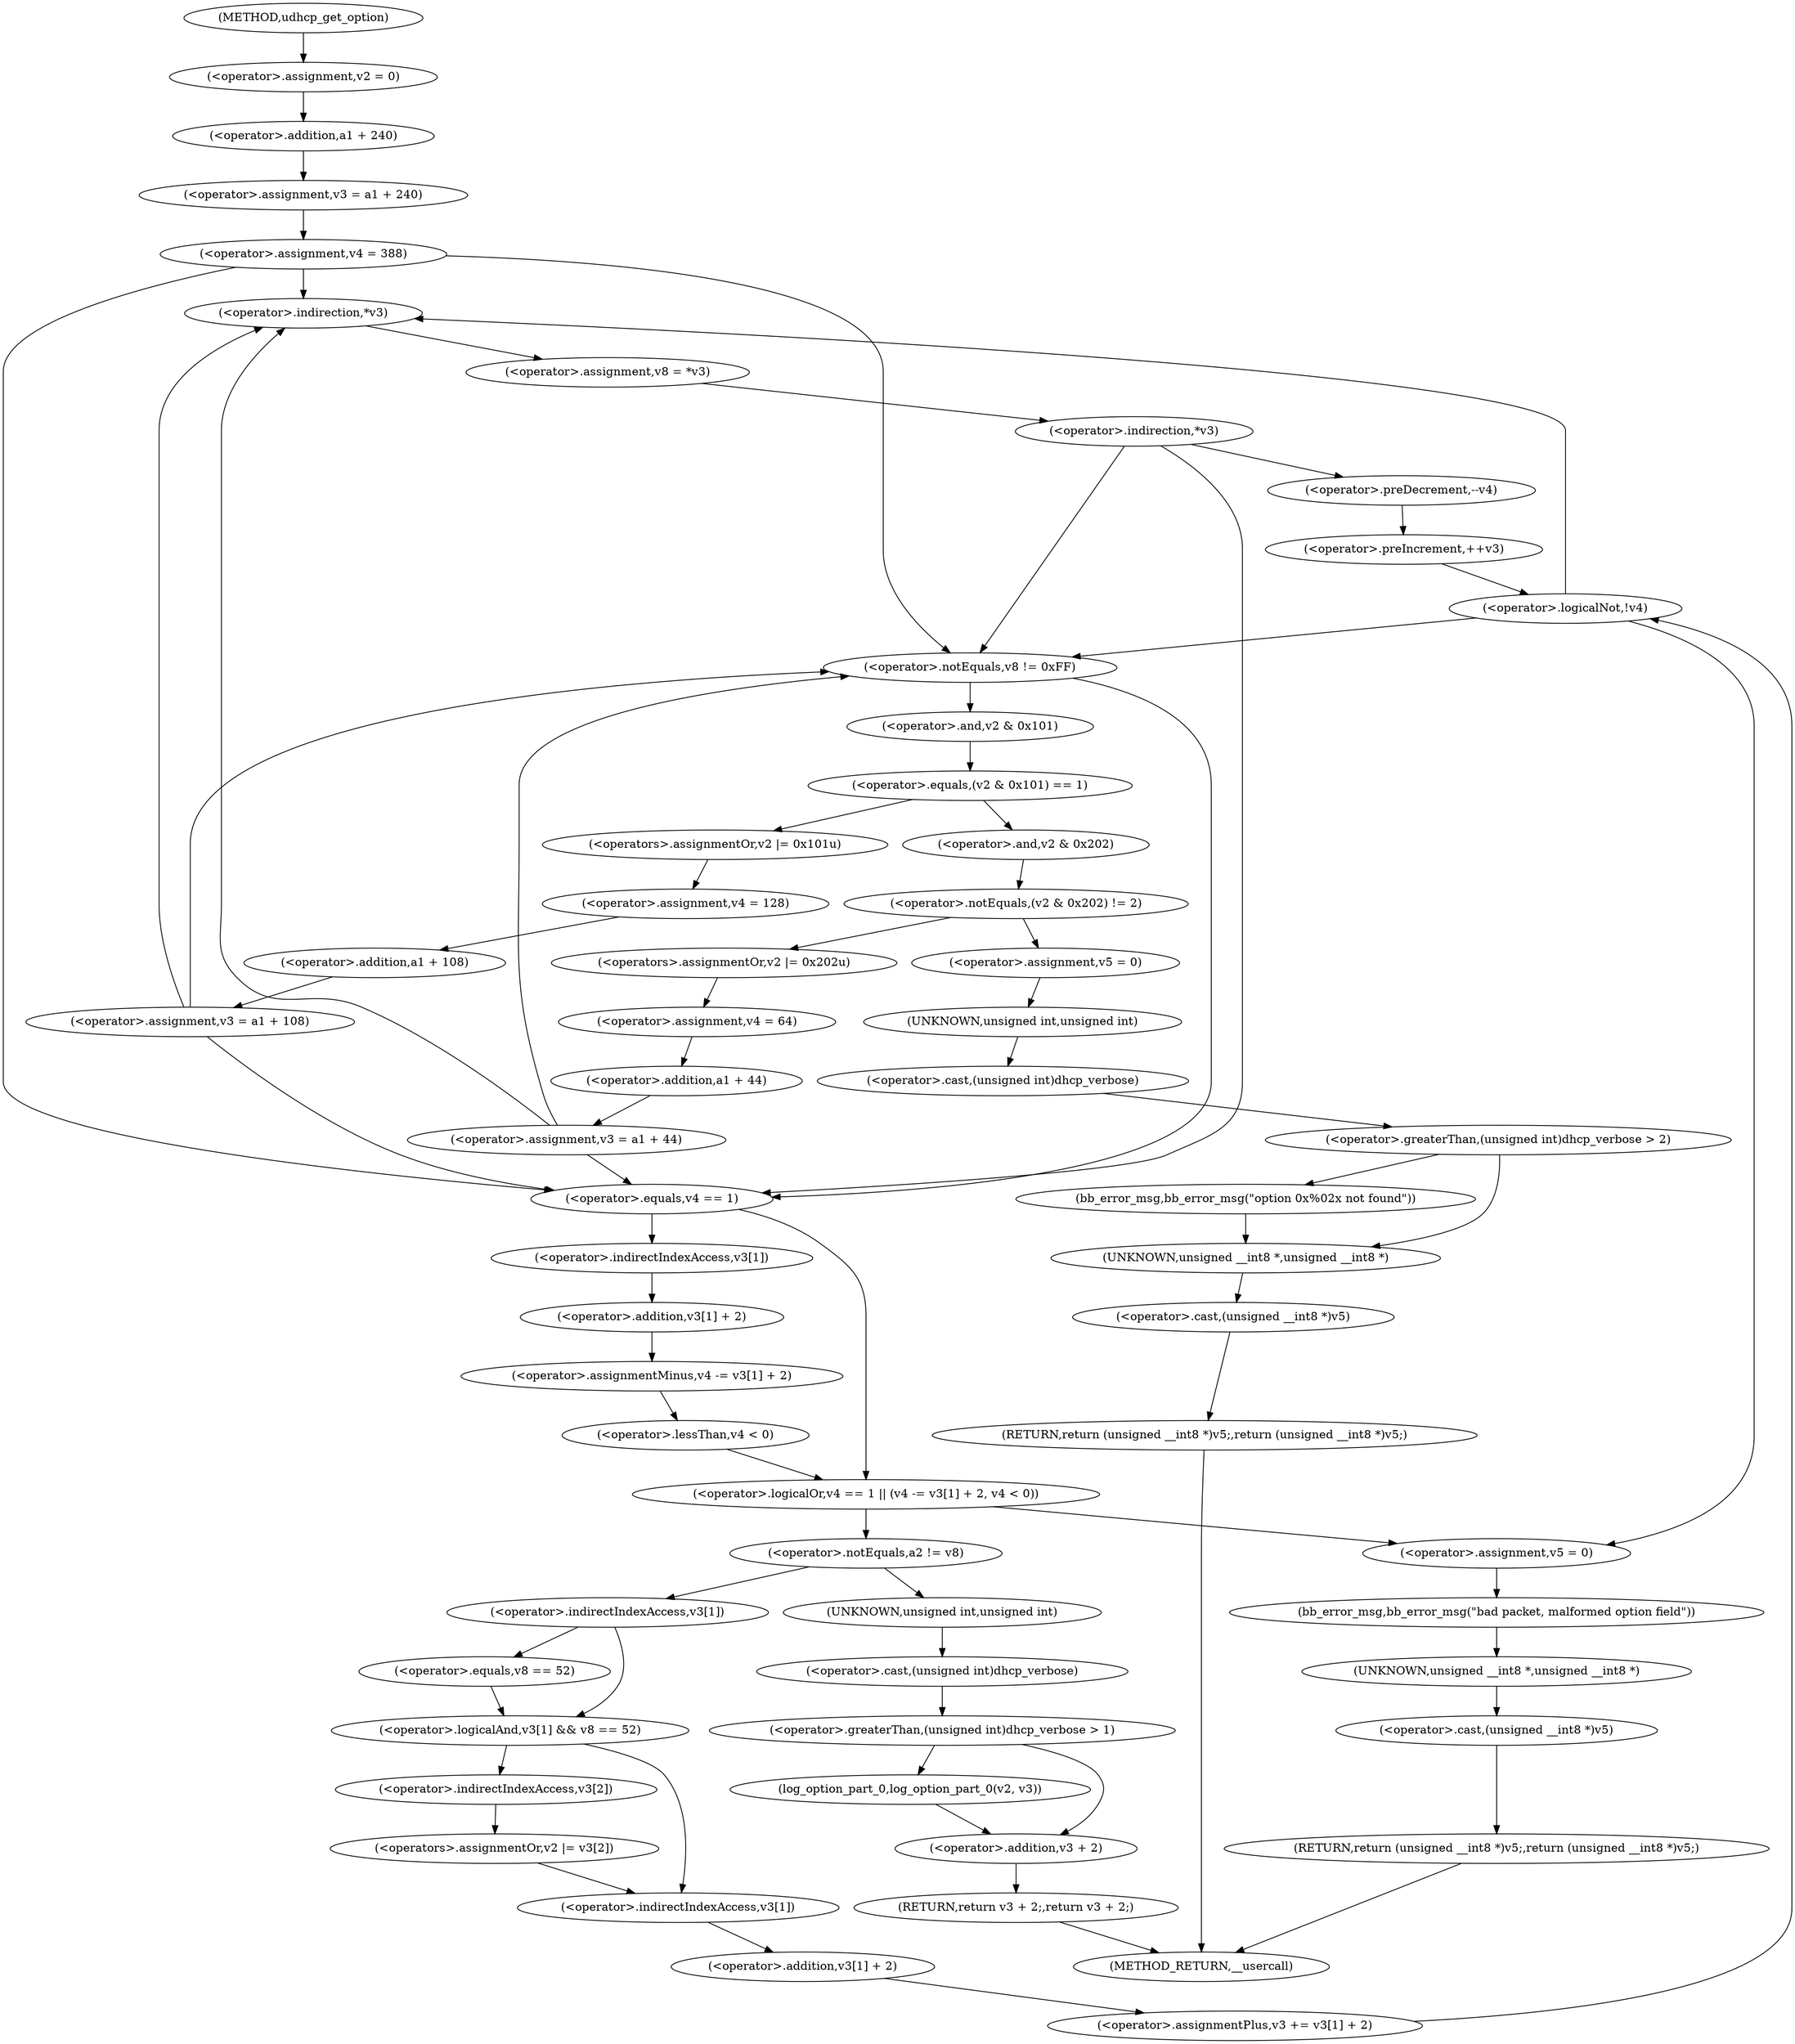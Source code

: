 digraph udhcp_get_option {  
"1000115" [label = "(<operator>.assignment,v2 = 0)" ]
"1000118" [label = "(<operator>.assignment,v3 = a1 + 240)" ]
"1000120" [label = "(<operator>.addition,a1 + 240)" ]
"1000123" [label = "(<operator>.assignment,v4 = 388)" ]
"1000132" [label = "(<operator>.assignment,v8 = *v3)" ]
"1000134" [label = "(<operator>.indirection,*v3)" ]
"1000137" [label = "(<operator>.indirection,*v3)" ]
"1000140" [label = "(<operator>.preDecrement,--v4)" ]
"1000142" [label = "(<operator>.preIncrement,++v3)" ]
"1000146" [label = "(<operator>.logicalNot,!v4)" ]
"1000150" [label = "(<operator>.notEquals,v8 != 0xFF)" ]
"1000155" [label = "(<operator>.equals,(v2 & 0x101) == 1)" ]
"1000156" [label = "(<operator>.and,v2 & 0x101)" ]
"1000161" [label = "(<operators>.assignmentOr,v2 |= 0x101u)" ]
"1000164" [label = "(<operator>.assignment,v4 = 128)" ]
"1000167" [label = "(<operator>.assignment,v3 = a1 + 108)" ]
"1000169" [label = "(<operator>.addition,a1 + 108)" ]
"1000175" [label = "(<operator>.notEquals,(v2 & 0x202) != 2)" ]
"1000176" [label = "(<operator>.and,v2 & 0x202)" ]
"1000181" [label = "(<operator>.assignment,v5 = 0)" ]
"1000185" [label = "(<operator>.greaterThan,(unsigned int)dhcp_verbose > 2)" ]
"1000186" [label = "(<operator>.cast,(unsigned int)dhcp_verbose)" ]
"1000187" [label = "(UNKNOWN,unsigned int,unsigned int)" ]
"1000190" [label = "(bb_error_msg,bb_error_msg(\"option 0x%02x not found\"))" ]
"1000192" [label = "(RETURN,return (unsigned __int8 *)v5;,return (unsigned __int8 *)v5;)" ]
"1000193" [label = "(<operator>.cast,(unsigned __int8 *)v5)" ]
"1000194" [label = "(UNKNOWN,unsigned __int8 *,unsigned __int8 *)" ]
"1000196" [label = "(<operators>.assignmentOr,v2 |= 0x202u)" ]
"1000199" [label = "(<operator>.assignment,v4 = 64)" ]
"1000202" [label = "(<operator>.assignment,v3 = a1 + 44)" ]
"1000204" [label = "(<operator>.addition,a1 + 44)" ]
"1000208" [label = "(<operator>.logicalOr,v4 == 1 || (v4 -= v3[1] + 2, v4 < 0))" ]
"1000209" [label = "(<operator>.equals,v4 == 1)" ]
"1000213" [label = "(<operator>.assignmentMinus,v4 -= v3[1] + 2)" ]
"1000215" [label = "(<operator>.addition,v3[1] + 2)" ]
"1000216" [label = "(<operator>.indirectIndexAccess,v3[1])" ]
"1000220" [label = "(<operator>.lessThan,v4 < 0)" ]
"1000225" [label = "(<operator>.assignment,v5 = 0)" ]
"1000228" [label = "(bb_error_msg,bb_error_msg(\"bad packet, malformed option field\"))" ]
"1000230" [label = "(RETURN,return (unsigned __int8 *)v5;,return (unsigned __int8 *)v5;)" ]
"1000231" [label = "(<operator>.cast,(unsigned __int8 *)v5)" ]
"1000232" [label = "(UNKNOWN,unsigned __int8 *,unsigned __int8 *)" ]
"1000235" [label = "(<operator>.notEquals,a2 != v8)" ]
"1000240" [label = "(<operator>.logicalAnd,v3[1] && v8 == 52)" ]
"1000241" [label = "(<operator>.indirectIndexAccess,v3[1])" ]
"1000244" [label = "(<operator>.equals,v8 == 52)" ]
"1000247" [label = "(<operators>.assignmentOr,v2 |= v3[2])" ]
"1000249" [label = "(<operator>.indirectIndexAccess,v3[2])" ]
"1000252" [label = "(<operator>.assignmentPlus,v3 += v3[1] + 2)" ]
"1000254" [label = "(<operator>.addition,v3[1] + 2)" ]
"1000255" [label = "(<operator>.indirectIndexAccess,v3[1])" ]
"1000261" [label = "(<operator>.greaterThan,(unsigned int)dhcp_verbose > 1)" ]
"1000262" [label = "(<operator>.cast,(unsigned int)dhcp_verbose)" ]
"1000263" [label = "(UNKNOWN,unsigned int,unsigned int)" ]
"1000266" [label = "(log_option_part_0,log_option_part_0(v2, v3))" ]
"1000269" [label = "(RETURN,return v3 + 2;,return v3 + 2;)" ]
"1000270" [label = "(<operator>.addition,v3 + 2)" ]
"1000106" [label = "(METHOD,udhcp_get_option)" ]
"1000273" [label = "(METHOD_RETURN,__usercall)" ]
  "1000115" -> "1000120" 
  "1000118" -> "1000123" 
  "1000120" -> "1000118" 
  "1000123" -> "1000134" 
  "1000123" -> "1000150" 
  "1000123" -> "1000209" 
  "1000132" -> "1000137" 
  "1000134" -> "1000132" 
  "1000137" -> "1000150" 
  "1000137" -> "1000209" 
  "1000137" -> "1000140" 
  "1000140" -> "1000142" 
  "1000142" -> "1000146" 
  "1000146" -> "1000134" 
  "1000146" -> "1000150" 
  "1000146" -> "1000225" 
  "1000150" -> "1000209" 
  "1000150" -> "1000156" 
  "1000155" -> "1000161" 
  "1000155" -> "1000176" 
  "1000156" -> "1000155" 
  "1000161" -> "1000164" 
  "1000164" -> "1000169" 
  "1000167" -> "1000134" 
  "1000167" -> "1000150" 
  "1000167" -> "1000209" 
  "1000169" -> "1000167" 
  "1000175" -> "1000181" 
  "1000175" -> "1000196" 
  "1000176" -> "1000175" 
  "1000181" -> "1000187" 
  "1000185" -> "1000194" 
  "1000185" -> "1000190" 
  "1000186" -> "1000185" 
  "1000187" -> "1000186" 
  "1000190" -> "1000194" 
  "1000192" -> "1000273" 
  "1000193" -> "1000192" 
  "1000194" -> "1000193" 
  "1000196" -> "1000199" 
  "1000199" -> "1000204" 
  "1000202" -> "1000134" 
  "1000202" -> "1000150" 
  "1000202" -> "1000209" 
  "1000204" -> "1000202" 
  "1000208" -> "1000225" 
  "1000208" -> "1000235" 
  "1000209" -> "1000208" 
  "1000209" -> "1000216" 
  "1000213" -> "1000220" 
  "1000215" -> "1000213" 
  "1000216" -> "1000215" 
  "1000220" -> "1000208" 
  "1000225" -> "1000228" 
  "1000228" -> "1000232" 
  "1000230" -> "1000273" 
  "1000231" -> "1000230" 
  "1000232" -> "1000231" 
  "1000235" -> "1000263" 
  "1000235" -> "1000241" 
  "1000240" -> "1000249" 
  "1000240" -> "1000255" 
  "1000241" -> "1000240" 
  "1000241" -> "1000244" 
  "1000244" -> "1000240" 
  "1000247" -> "1000255" 
  "1000249" -> "1000247" 
  "1000252" -> "1000146" 
  "1000254" -> "1000252" 
  "1000255" -> "1000254" 
  "1000261" -> "1000266" 
  "1000261" -> "1000270" 
  "1000262" -> "1000261" 
  "1000263" -> "1000262" 
  "1000266" -> "1000270" 
  "1000269" -> "1000273" 
  "1000270" -> "1000269" 
  "1000106" -> "1000115" 
}
